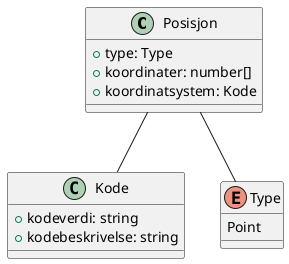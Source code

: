 @startuml
class Posisjon {
    +type: Type
    +koordinater: number[]
    +koordinatsystem: Kode
}

Posisjon -- Kode
Posisjon -- Type

class Kode {
    +kodeverdi: string
    +kodebeskrivelse: string
}

enum Type {
    Point
}

@enduml
